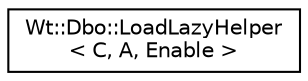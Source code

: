digraph "Graphical Class Hierarchy"
{
 // LATEX_PDF_SIZE
  edge [fontname="Helvetica",fontsize="10",labelfontname="Helvetica",labelfontsize="10"];
  node [fontname="Helvetica",fontsize="10",shape=record];
  rankdir="LR";
  Node0 [label="Wt::Dbo::LoadLazyHelper\l\< C, A, Enable \>",height=0.2,width=0.4,color="black", fillcolor="white", style="filled",URL="$structWt_1_1Dbo_1_1LoadLazyHelper.html",tooltip=" "];
}
